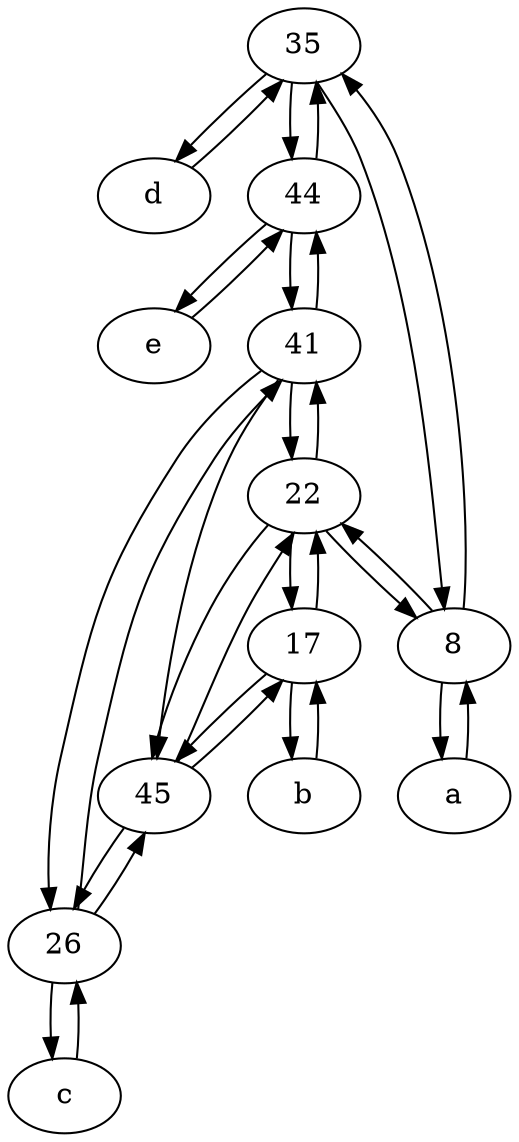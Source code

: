 digraph  {
	35;
	22;
	b [pos="50,20!"];
	d [pos="20,30!"];
	17;
	a [pos="40,10!"];
	44;
	c [pos="20,10!"];
	41;
	26;
	8;
	e [pos="30,50!"];
	45;
	17 -> b;
	17 -> 45;
	b -> 17;
	44 -> e;
	41 -> 45;
	8 -> 22;
	45 -> 22;
	8 -> 35;
	26 -> 41;
	35 -> d;
	d -> 35;
	8 -> a;
	41 -> 26;
	44 -> 41;
	26 -> 45;
	44 -> 35;
	45 -> 17;
	41 -> 44;
	35 -> 8;
	e -> 44;
	45 -> 26;
	22 -> 8;
	41 -> 22;
	35 -> 44;
	a -> 8;
	22 -> 17;
	17 -> 22;
	c -> 26;
	26 -> c;
	22 -> 41;
	22 -> 45;

	}